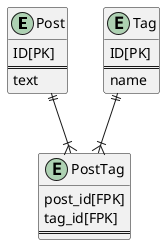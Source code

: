 @startuml
  entity "Post" {
    ID[PK]
    ==
    text
  }

  entity "PostTag" {
    post_id[FPK]
    tag_id[FPK]
    ==
  }

  entity "Tag" {
    ID[PK]
    ==
    name
  }

  Post ||--|{ PostTag
  Tag ||--|{ PostTag
@enduml